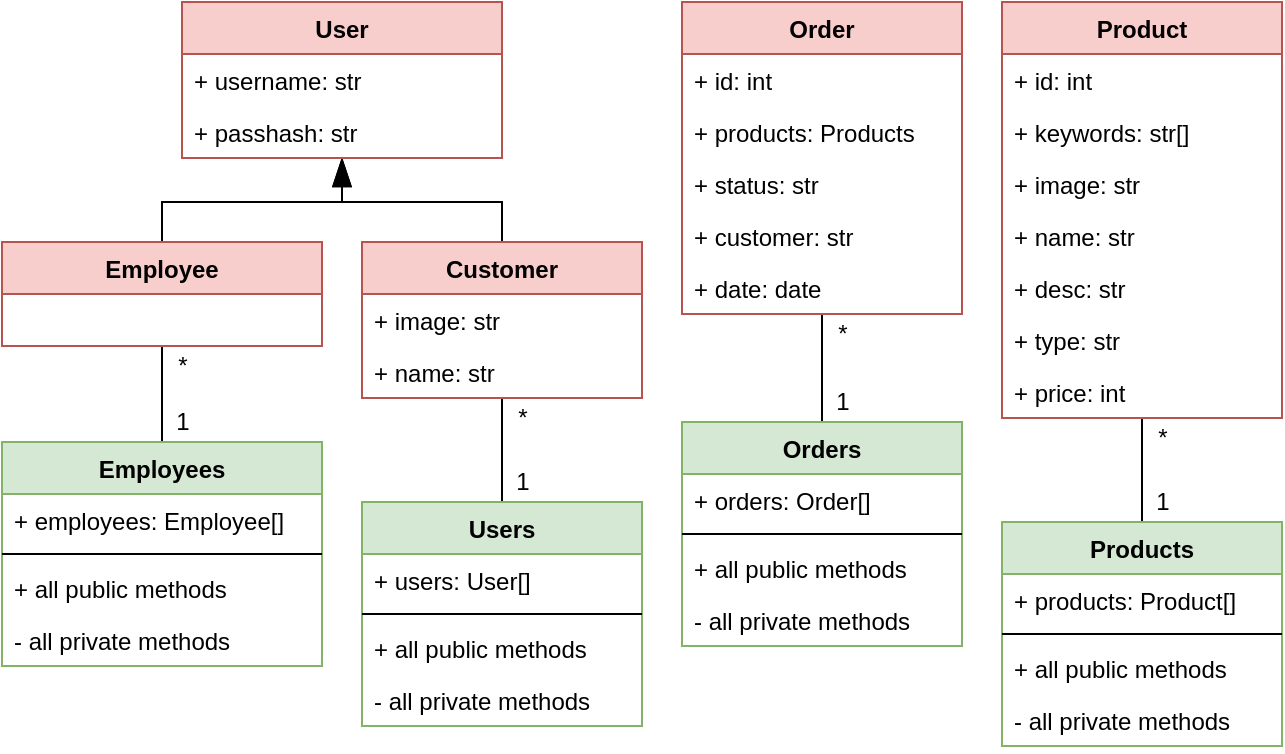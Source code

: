 <mxfile version="13.0.4" type="device"><diagram id="ZC6eylRyaZpspV5nlcEe" name="Page-1"><mxGraphModel dx="1158" dy="575" grid="1" gridSize="10" guides="1" tooltips="1" connect="1" arrows="1" fold="1" page="1" pageScale="1" pageWidth="827" pageHeight="1169" math="0" shadow="0"><root><mxCell id="0"/><mxCell id="1" parent="0"/><mxCell id="01vR2LlhDuNdlhksYYaW-83" style="edgeStyle=orthogonalEdgeStyle;rounded=0;orthogonalLoop=1;jettySize=auto;html=1;endArrow=none;endFill=0;comic=0;" edge="1" parent="1" source="01vR2LlhDuNdlhksYYaW-65" target="01vR2LlhDuNdlhksYYaW-5"><mxGeometry relative="1" as="geometry"><Array as="points"><mxPoint x="270" y="250"/><mxPoint x="270" y="250"/></Array></mxGeometry></mxCell><mxCell id="01vR2LlhDuNdlhksYYaW-82" style="edgeStyle=orthogonalEdgeStyle;rounded=0;orthogonalLoop=1;jettySize=auto;html=1;endArrow=none;endFill=0;comic=0;" edge="1" parent="1" source="01vR2LlhDuNdlhksYYaW-70" target="01vR2LlhDuNdlhksYYaW-9"><mxGeometry relative="1" as="geometry"><Array as="points"><mxPoint x="430" y="240"/><mxPoint x="430" y="240"/></Array></mxGeometry></mxCell><mxCell id="01vR2LlhDuNdlhksYYaW-85" style="edgeStyle=orthogonalEdgeStyle;rounded=0;orthogonalLoop=1;jettySize=auto;html=1;endArrow=none;endFill=0;comic=0;" edge="1" parent="1" source="01vR2LlhDuNdlhksYYaW-75" target="01vR2LlhDuNdlhksYYaW-13"><mxGeometry relative="1" as="geometry"><Array as="points"><mxPoint x="590" y="250"/><mxPoint x="590" y="250"/></Array></mxGeometry></mxCell><mxCell id="01vR2LlhDuNdlhksYYaW-93" style="edgeStyle=orthogonalEdgeStyle;rounded=0;comic=0;orthogonalLoop=1;jettySize=auto;html=1;endArrow=blockThin;endFill=1;endSize=12;" edge="1" parent="1" source="01vR2LlhDuNdlhksYYaW-1" target="01vR2LlhDuNdlhksYYaW-86"><mxGeometry relative="1" as="geometry"/></mxCell><mxCell id="01vR2LlhDuNdlhksYYaW-92" style="edgeStyle=orthogonalEdgeStyle;rounded=0;comic=0;orthogonalLoop=1;jettySize=auto;html=1;endArrow=blockThin;endFill=1;endSize=12;" edge="1" parent="1" source="01vR2LlhDuNdlhksYYaW-5" target="01vR2LlhDuNdlhksYYaW-86"><mxGeometry relative="1" as="geometry"><Array as="points"><mxPoint x="270" y="120"/><mxPoint x="190" y="120"/></Array></mxGeometry></mxCell><mxCell id="01vR2LlhDuNdlhksYYaW-95" style="edgeStyle=orthogonalEdgeStyle;rounded=0;comic=0;orthogonalLoop=1;jettySize=auto;html=1;entryX=0.5;entryY=1;entryDx=0;entryDy=0;endArrow=none;endFill=0;endSize=12;" edge="1" parent="1" source="01vR2LlhDuNdlhksYYaW-55" target="01vR2LlhDuNdlhksYYaW-1"><mxGeometry relative="1" as="geometry"/></mxCell><mxCell id="01vR2LlhDuNdlhksYYaW-1" value="Employee" style="swimlane;fontStyle=1;childLayout=stackLayout;horizontal=1;startSize=26;horizontalStack=0;resizeParent=1;resizeParentMax=0;resizeLast=0;collapsible=1;marginBottom=0;fillColor=#f8cecc;strokeColor=#b85450;" vertex="1" parent="1"><mxGeometry x="20" y="140" width="160" height="52" as="geometry"/></mxCell><mxCell id="01vR2LlhDuNdlhksYYaW-5" value="Customer" style="swimlane;fontStyle=1;childLayout=stackLayout;horizontal=1;startSize=26;horizontalStack=0;resizeParent=1;resizeParentMax=0;resizeLast=0;collapsible=1;marginBottom=0;fillColor=#f8cecc;strokeColor=#b85450;" vertex="1" parent="1"><mxGeometry x="200" y="140" width="140" height="78" as="geometry"/></mxCell><mxCell id="01vR2LlhDuNdlhksYYaW-8" value="+ image: str" style="text;align=left;verticalAlign=top;spacingLeft=4;spacingRight=4;overflow=hidden;rotatable=0;points=[[0,0.5],[1,0.5]];portConstraint=eastwest;" vertex="1" parent="01vR2LlhDuNdlhksYYaW-5"><mxGeometry y="26" width="140" height="26" as="geometry"/></mxCell><mxCell id="01vR2LlhDuNdlhksYYaW-18" value="+ name: str" style="text;align=left;verticalAlign=top;spacingLeft=4;spacingRight=4;overflow=hidden;rotatable=0;points=[[0,0.5],[1,0.5]];portConstraint=eastwest;" vertex="1" parent="01vR2LlhDuNdlhksYYaW-5"><mxGeometry y="52" width="140" height="26" as="geometry"/></mxCell><mxCell id="01vR2LlhDuNdlhksYYaW-65" value="Users" style="swimlane;fontStyle=1;align=center;verticalAlign=top;childLayout=stackLayout;horizontal=1;startSize=26;horizontalStack=0;resizeParent=1;resizeParentMax=0;resizeLast=0;collapsible=1;marginBottom=0;fillColor=#d5e8d4;strokeColor=#82b366;" vertex="1" parent="1"><mxGeometry x="200" y="270" width="140" height="112" as="geometry"/></mxCell><mxCell id="01vR2LlhDuNdlhksYYaW-66" value="+ users: User[]" style="text;strokeColor=none;fillColor=none;align=left;verticalAlign=top;spacingLeft=4;spacingRight=4;overflow=hidden;rotatable=0;points=[[0,0.5],[1,0.5]];portConstraint=eastwest;" vertex="1" parent="01vR2LlhDuNdlhksYYaW-65"><mxGeometry y="26" width="140" height="26" as="geometry"/></mxCell><mxCell id="01vR2LlhDuNdlhksYYaW-67" value="" style="line;strokeWidth=1;fillColor=none;align=left;verticalAlign=middle;spacingTop=-1;spacingLeft=3;spacingRight=3;rotatable=0;labelPosition=right;points=[];portConstraint=eastwest;" vertex="1" parent="01vR2LlhDuNdlhksYYaW-65"><mxGeometry y="52" width="140" height="8" as="geometry"/></mxCell><mxCell id="01vR2LlhDuNdlhksYYaW-68" value="+ all public methods" style="text;strokeColor=none;fillColor=none;align=left;verticalAlign=top;spacingLeft=4;spacingRight=4;overflow=hidden;rotatable=0;points=[[0,0.5],[1,0.5]];portConstraint=eastwest;" vertex="1" parent="01vR2LlhDuNdlhksYYaW-65"><mxGeometry y="60" width="140" height="26" as="geometry"/></mxCell><mxCell id="01vR2LlhDuNdlhksYYaW-69" value="- all private methods" style="text;strokeColor=none;fillColor=none;align=left;verticalAlign=top;spacingLeft=4;spacingRight=4;overflow=hidden;rotatable=0;points=[[0,0.5],[1,0.5]];portConstraint=eastwest;" vertex="1" parent="01vR2LlhDuNdlhksYYaW-65"><mxGeometry y="86" width="140" height="26" as="geometry"/></mxCell><mxCell id="01vR2LlhDuNdlhksYYaW-55" value="Employees" style="swimlane;fontStyle=1;align=center;verticalAlign=top;childLayout=stackLayout;horizontal=1;startSize=26;horizontalStack=0;resizeParent=1;resizeParentMax=0;resizeLast=0;collapsible=1;marginBottom=0;fillColor=#d5e8d4;strokeColor=#82b366;" vertex="1" parent="1"><mxGeometry x="20" y="240" width="160" height="112" as="geometry"/></mxCell><mxCell id="01vR2LlhDuNdlhksYYaW-56" value="+ employees: Employee[]" style="text;strokeColor=none;fillColor=none;align=left;verticalAlign=top;spacingLeft=4;spacingRight=4;overflow=hidden;rotatable=0;points=[[0,0.5],[1,0.5]];portConstraint=eastwest;" vertex="1" parent="01vR2LlhDuNdlhksYYaW-55"><mxGeometry y="26" width="160" height="26" as="geometry"/></mxCell><mxCell id="01vR2LlhDuNdlhksYYaW-57" value="" style="line;strokeWidth=1;fillColor=none;align=left;verticalAlign=middle;spacingTop=-1;spacingLeft=3;spacingRight=3;rotatable=0;labelPosition=right;points=[];portConstraint=eastwest;" vertex="1" parent="01vR2LlhDuNdlhksYYaW-55"><mxGeometry y="52" width="160" height="8" as="geometry"/></mxCell><mxCell id="01vR2LlhDuNdlhksYYaW-58" value="+ all public methods" style="text;strokeColor=none;fillColor=none;align=left;verticalAlign=top;spacingLeft=4;spacingRight=4;overflow=hidden;rotatable=0;points=[[0,0.5],[1,0.5]];portConstraint=eastwest;" vertex="1" parent="01vR2LlhDuNdlhksYYaW-55"><mxGeometry y="60" width="160" height="26" as="geometry"/></mxCell><mxCell id="01vR2LlhDuNdlhksYYaW-64" value="- all private methods" style="text;strokeColor=none;fillColor=none;align=left;verticalAlign=top;spacingLeft=4;spacingRight=4;overflow=hidden;rotatable=0;points=[[0,0.5],[1,0.5]];portConstraint=eastwest;" vertex="1" parent="01vR2LlhDuNdlhksYYaW-55"><mxGeometry y="86" width="160" height="26" as="geometry"/></mxCell><mxCell id="01vR2LlhDuNdlhksYYaW-86" value="User" style="swimlane;fontStyle=1;childLayout=stackLayout;horizontal=1;startSize=26;horizontalStack=0;resizeParent=1;resizeParentMax=0;resizeLast=0;collapsible=1;marginBottom=0;fillColor=#f8cecc;strokeColor=#b85450;" vertex="1" parent="1"><mxGeometry x="110" y="20" width="160" height="78" as="geometry"/></mxCell><mxCell id="01vR2LlhDuNdlhksYYaW-87" value="+ username: str" style="text;align=left;verticalAlign=top;spacingLeft=4;spacingRight=4;overflow=hidden;rotatable=0;points=[[0,0.5],[1,0.5]];portConstraint=eastwest;" vertex="1" parent="01vR2LlhDuNdlhksYYaW-86"><mxGeometry y="26" width="160" height="26" as="geometry"/></mxCell><mxCell id="01vR2LlhDuNdlhksYYaW-88" value="+ passhash: str" style="text;align=left;verticalAlign=top;spacingLeft=4;spacingRight=4;overflow=hidden;rotatable=0;points=[[0,0.5],[1,0.5]];portConstraint=eastwest;" vertex="1" parent="01vR2LlhDuNdlhksYYaW-86"><mxGeometry y="52" width="160" height="26" as="geometry"/></mxCell><mxCell id="01vR2LlhDuNdlhksYYaW-9" value="Order" style="swimlane;fontStyle=1;childLayout=stackLayout;horizontal=1;startSize=26;horizontalStack=0;resizeParent=1;resizeParentMax=0;resizeLast=0;collapsible=1;marginBottom=0;fillColor=#f8cecc;strokeColor=#b85450;" vertex="1" parent="1"><mxGeometry x="360" y="20" width="140" height="156" as="geometry"/></mxCell><mxCell id="01vR2LlhDuNdlhksYYaW-10" value="+ id: int" style="text;align=left;verticalAlign=top;spacingLeft=4;spacingRight=4;overflow=hidden;rotatable=0;points=[[0,0.5],[1,0.5]];portConstraint=eastwest;" vertex="1" parent="01vR2LlhDuNdlhksYYaW-9"><mxGeometry y="26" width="140" height="26" as="geometry"/></mxCell><mxCell id="01vR2LlhDuNdlhksYYaW-11" value="+ products: Products" style="text;align=left;verticalAlign=top;spacingLeft=4;spacingRight=4;overflow=hidden;rotatable=0;points=[[0,0.5],[1,0.5]];portConstraint=eastwest;" vertex="1" parent="01vR2LlhDuNdlhksYYaW-9"><mxGeometry y="52" width="140" height="26" as="geometry"/></mxCell><mxCell id="01vR2LlhDuNdlhksYYaW-12" value="+ status: str" style="text;align=left;verticalAlign=top;spacingLeft=4;spacingRight=4;overflow=hidden;rotatable=0;points=[[0,0.5],[1,0.5]];portConstraint=eastwest;" vertex="1" parent="01vR2LlhDuNdlhksYYaW-9"><mxGeometry y="78" width="140" height="26" as="geometry"/></mxCell><mxCell id="01vR2LlhDuNdlhksYYaW-19" value="+ customer: str" style="text;align=left;verticalAlign=top;spacingLeft=4;spacingRight=4;overflow=hidden;rotatable=0;points=[[0,0.5],[1,0.5]];portConstraint=eastwest;" vertex="1" parent="01vR2LlhDuNdlhksYYaW-9"><mxGeometry y="104" width="140" height="26" as="geometry"/></mxCell><mxCell id="01vR2LlhDuNdlhksYYaW-20" value="+ date: date" style="text;align=left;verticalAlign=top;spacingLeft=4;spacingRight=4;overflow=hidden;rotatable=0;points=[[0,0.5],[1,0.5]];portConstraint=eastwest;" vertex="1" parent="01vR2LlhDuNdlhksYYaW-9"><mxGeometry y="130" width="140" height="26" as="geometry"/></mxCell><mxCell id="01vR2LlhDuNdlhksYYaW-13" value="Product" style="swimlane;fontStyle=1;childLayout=stackLayout;horizontal=1;startSize=26;horizontalStack=0;resizeParent=1;resizeParentMax=0;resizeLast=0;collapsible=1;marginBottom=0;fillColor=#f8cecc;strokeColor=#b85450;" vertex="1" parent="1"><mxGeometry x="520" y="20" width="140" height="208" as="geometry"/></mxCell><mxCell id="01vR2LlhDuNdlhksYYaW-14" value="+ id: int" style="text;align=left;verticalAlign=top;spacingLeft=4;spacingRight=4;overflow=hidden;rotatable=0;points=[[0,0.5],[1,0.5]];portConstraint=eastwest;" vertex="1" parent="01vR2LlhDuNdlhksYYaW-13"><mxGeometry y="26" width="140" height="26" as="geometry"/></mxCell><mxCell id="01vR2LlhDuNdlhksYYaW-15" value="+ keywords: str[]" style="text;align=left;verticalAlign=top;spacingLeft=4;spacingRight=4;overflow=hidden;rotatable=0;points=[[0,0.5],[1,0.5]];portConstraint=eastwest;" vertex="1" parent="01vR2LlhDuNdlhksYYaW-13"><mxGeometry y="52" width="140" height="26" as="geometry"/></mxCell><mxCell id="01vR2LlhDuNdlhksYYaW-16" value="+ image: str" style="text;align=left;verticalAlign=top;spacingLeft=4;spacingRight=4;overflow=hidden;rotatable=0;points=[[0,0.5],[1,0.5]];portConstraint=eastwest;" vertex="1" parent="01vR2LlhDuNdlhksYYaW-13"><mxGeometry y="78" width="140" height="26" as="geometry"/></mxCell><mxCell id="01vR2LlhDuNdlhksYYaW-21" value="+ name: str" style="text;align=left;verticalAlign=top;spacingLeft=4;spacingRight=4;overflow=hidden;rotatable=0;points=[[0,0.5],[1,0.5]];portConstraint=eastwest;" vertex="1" parent="01vR2LlhDuNdlhksYYaW-13"><mxGeometry y="104" width="140" height="26" as="geometry"/></mxCell><mxCell id="01vR2LlhDuNdlhksYYaW-22" value="+ desc: str" style="text;align=left;verticalAlign=top;spacingLeft=4;spacingRight=4;overflow=hidden;rotatable=0;points=[[0,0.5],[1,0.5]];portConstraint=eastwest;" vertex="1" parent="01vR2LlhDuNdlhksYYaW-13"><mxGeometry y="130" width="140" height="26" as="geometry"/></mxCell><mxCell id="01vR2LlhDuNdlhksYYaW-23" value="+ type: str" style="text;align=left;verticalAlign=top;spacingLeft=4;spacingRight=4;overflow=hidden;rotatable=0;points=[[0,0.5],[1,0.5]];portConstraint=eastwest;" vertex="1" parent="01vR2LlhDuNdlhksYYaW-13"><mxGeometry y="156" width="140" height="26" as="geometry"/></mxCell><mxCell id="01vR2LlhDuNdlhksYYaW-25" value="+ price: int" style="text;align=left;verticalAlign=top;spacingLeft=4;spacingRight=4;overflow=hidden;rotatable=0;points=[[0,0.5],[1,0.5]];portConstraint=eastwest;" vertex="1" parent="01vR2LlhDuNdlhksYYaW-13"><mxGeometry y="182" width="140" height="26" as="geometry"/></mxCell><mxCell id="01vR2LlhDuNdlhksYYaW-75" value="Products" style="swimlane;fontStyle=1;align=center;verticalAlign=top;childLayout=stackLayout;horizontal=1;startSize=26;horizontalStack=0;resizeParent=1;resizeParentMax=0;resizeLast=0;collapsible=1;marginBottom=0;fillColor=#d5e8d4;strokeColor=#82b366;" vertex="1" parent="1"><mxGeometry x="520" y="280" width="140" height="112" as="geometry"/></mxCell><mxCell id="01vR2LlhDuNdlhksYYaW-76" value="+ products: Product[]" style="text;strokeColor=none;fillColor=none;align=left;verticalAlign=top;spacingLeft=4;spacingRight=4;overflow=hidden;rotatable=0;points=[[0,0.5],[1,0.5]];portConstraint=eastwest;" vertex="1" parent="01vR2LlhDuNdlhksYYaW-75"><mxGeometry y="26" width="140" height="26" as="geometry"/></mxCell><mxCell id="01vR2LlhDuNdlhksYYaW-77" value="" style="line;strokeWidth=1;fillColor=none;align=left;verticalAlign=middle;spacingTop=-1;spacingLeft=3;spacingRight=3;rotatable=0;labelPosition=right;points=[];portConstraint=eastwest;" vertex="1" parent="01vR2LlhDuNdlhksYYaW-75"><mxGeometry y="52" width="140" height="8" as="geometry"/></mxCell><mxCell id="01vR2LlhDuNdlhksYYaW-78" value="+ all public methods" style="text;strokeColor=none;fillColor=none;align=left;verticalAlign=top;spacingLeft=4;spacingRight=4;overflow=hidden;rotatable=0;points=[[0,0.5],[1,0.5]];portConstraint=eastwest;" vertex="1" parent="01vR2LlhDuNdlhksYYaW-75"><mxGeometry y="60" width="140" height="26" as="geometry"/></mxCell><mxCell id="01vR2LlhDuNdlhksYYaW-79" value="- all private methods" style="text;strokeColor=none;fillColor=none;align=left;verticalAlign=top;spacingLeft=4;spacingRight=4;overflow=hidden;rotatable=0;points=[[0,0.5],[1,0.5]];portConstraint=eastwest;" vertex="1" parent="01vR2LlhDuNdlhksYYaW-75"><mxGeometry y="86" width="140" height="26" as="geometry"/></mxCell><mxCell id="01vR2LlhDuNdlhksYYaW-70" value="Orders" style="swimlane;fontStyle=1;align=center;verticalAlign=top;childLayout=stackLayout;horizontal=1;startSize=26;horizontalStack=0;resizeParent=1;resizeParentMax=0;resizeLast=0;collapsible=1;marginBottom=0;fillColor=#d5e8d4;strokeColor=#82b366;" vertex="1" parent="1"><mxGeometry x="360" y="230" width="140" height="112" as="geometry"/></mxCell><mxCell id="01vR2LlhDuNdlhksYYaW-71" value="+ orders: Order[]" style="text;strokeColor=none;fillColor=none;align=left;verticalAlign=top;spacingLeft=4;spacingRight=4;overflow=hidden;rotatable=0;points=[[0,0.5],[1,0.5]];portConstraint=eastwest;" vertex="1" parent="01vR2LlhDuNdlhksYYaW-70"><mxGeometry y="26" width="140" height="26" as="geometry"/></mxCell><mxCell id="01vR2LlhDuNdlhksYYaW-72" value="" style="line;strokeWidth=1;fillColor=none;align=left;verticalAlign=middle;spacingTop=-1;spacingLeft=3;spacingRight=3;rotatable=0;labelPosition=right;points=[];portConstraint=eastwest;" vertex="1" parent="01vR2LlhDuNdlhksYYaW-70"><mxGeometry y="52" width="140" height="8" as="geometry"/></mxCell><mxCell id="01vR2LlhDuNdlhksYYaW-73" value="+ all public methods" style="text;strokeColor=none;fillColor=none;align=left;verticalAlign=top;spacingLeft=4;spacingRight=4;overflow=hidden;rotatable=0;points=[[0,0.5],[1,0.5]];portConstraint=eastwest;" vertex="1" parent="01vR2LlhDuNdlhksYYaW-70"><mxGeometry y="60" width="140" height="26" as="geometry"/></mxCell><mxCell id="01vR2LlhDuNdlhksYYaW-74" value="- all private methods" style="text;strokeColor=none;fillColor=none;align=left;verticalAlign=top;spacingLeft=4;spacingRight=4;overflow=hidden;rotatable=0;points=[[0,0.5],[1,0.5]];portConstraint=eastwest;" vertex="1" parent="01vR2LlhDuNdlhksYYaW-70"><mxGeometry y="86" width="140" height="26" as="geometry"/></mxCell><mxCell id="01vR2LlhDuNdlhksYYaW-108" value="*" style="text;html=1;align=center;verticalAlign=middle;resizable=0;points=[];autosize=1;" vertex="1" parent="1"><mxGeometry x="100" y="192" width="20" height="20" as="geometry"/></mxCell><mxCell id="01vR2LlhDuNdlhksYYaW-109" value="1" style="text;html=1;align=center;verticalAlign=middle;resizable=0;points=[];autosize=1;" vertex="1" parent="1"><mxGeometry x="100" y="220" width="20" height="20" as="geometry"/></mxCell><mxCell id="01vR2LlhDuNdlhksYYaW-110" value="*" style="text;html=1;align=center;verticalAlign=middle;resizable=0;points=[];autosize=1;" vertex="1" parent="1"><mxGeometry x="270" y="218" width="20" height="20" as="geometry"/></mxCell><mxCell id="01vR2LlhDuNdlhksYYaW-111" value="1" style="text;html=1;align=center;verticalAlign=middle;resizable=0;points=[];autosize=1;" vertex="1" parent="1"><mxGeometry x="270" y="250" width="20" height="20" as="geometry"/></mxCell><mxCell id="01vR2LlhDuNdlhksYYaW-112" value="*" style="text;html=1;align=center;verticalAlign=middle;resizable=0;points=[];autosize=1;" vertex="1" parent="1"><mxGeometry x="430" y="176" width="20" height="20" as="geometry"/></mxCell><mxCell id="01vR2LlhDuNdlhksYYaW-113" value="1" style="text;html=1;align=center;verticalAlign=middle;resizable=0;points=[];autosize=1;" vertex="1" parent="1"><mxGeometry x="430" y="210" width="20" height="20" as="geometry"/></mxCell><mxCell id="01vR2LlhDuNdlhksYYaW-114" value="*" style="text;html=1;align=center;verticalAlign=middle;resizable=0;points=[];autosize=1;" vertex="1" parent="1"><mxGeometry x="590" y="228" width="20" height="20" as="geometry"/></mxCell><mxCell id="01vR2LlhDuNdlhksYYaW-115" value="1" style="text;html=1;align=center;verticalAlign=middle;resizable=0;points=[];autosize=1;" vertex="1" parent="1"><mxGeometry x="590" y="260" width="20" height="20" as="geometry"/></mxCell></root></mxGraphModel></diagram></mxfile>